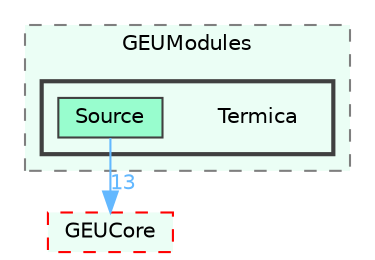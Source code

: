 digraph "C:/GEU/GEUModules/Termica"
{
 // LATEX_PDF_SIZE
  bgcolor="transparent";
  edge [fontname=Helvetica,fontsize=10,labelfontname=Helvetica,labelfontsize=10];
  node [fontname=Helvetica,fontsize=10,shape=box,height=0.2,width=0.4];
  compound=true
  subgraph clusterdir_70e1bd6aad29eaa9efcef7cf630be9eb {
    graph [ bgcolor="#ebfef5", pencolor="grey50", label="GEUModules", fontname=Helvetica,fontsize=10 style="filled,dashed", URL="dir_70e1bd6aad29eaa9efcef7cf630be9eb.html",tooltip=""]
  subgraph clusterdir_14095f3e1ac0f6cfee6b66e3def2c142 {
    graph [ bgcolor="#ebfef5", pencolor="grey25", label="", fontname=Helvetica,fontsize=10 style="filled,bold", URL="dir_14095f3e1ac0f6cfee6b66e3def2c142.html",tooltip=""]
    dir_14095f3e1ac0f6cfee6b66e3def2c142 [shape=plaintext, label="Termica"];
  dir_efaf062761e86293cc4ef08338c5d68d [label="Source", fillcolor="#98fdce", color="grey25", style="filled", URL="dir_efaf062761e86293cc4ef08338c5d68d.html",tooltip=""];
  }
  }
  dir_27e7292ccf631aad9354b9464cb90a84 [label="GEUCore", fillcolor="#ebfef5", color="red", style="filled,dashed", URL="dir_27e7292ccf631aad9354b9464cb90a84.html",tooltip=""];
  dir_efaf062761e86293cc4ef08338c5d68d->dir_27e7292ccf631aad9354b9464cb90a84 [headlabel="13", labeldistance=1.5 headhref="dir_000043_000015.html" href="dir_000043_000015.html" color="steelblue1" fontcolor="steelblue1"];
}
